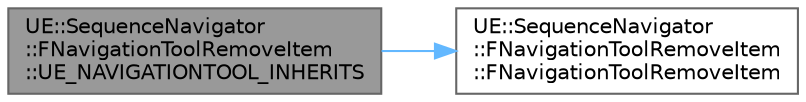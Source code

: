 digraph "UE::SequenceNavigator::FNavigationToolRemoveItem::UE_NAVIGATIONTOOL_INHERITS"
{
 // INTERACTIVE_SVG=YES
 // LATEX_PDF_SIZE
  bgcolor="transparent";
  edge [fontname=Helvetica,fontsize=10,labelfontname=Helvetica,labelfontsize=10];
  node [fontname=Helvetica,fontsize=10,shape=box,height=0.2,width=0.4];
  rankdir="LR";
  Node1 [id="Node000001",label="UE::SequenceNavigator\l::FNavigationToolRemoveItem\l::UE_NAVIGATIONTOOL_INHERITS",height=0.2,width=0.4,color="gray40", fillcolor="grey60", style="filled", fontcolor="black",tooltip=" "];
  Node1 -> Node2 [id="edge1_Node000001_Node000002",color="steelblue1",style="solid",tooltip=" "];
  Node2 [id="Node000002",label="UE::SequenceNavigator\l::FNavigationToolRemoveItem\l::FNavigationToolRemoveItem",height=0.2,width=0.4,color="grey40", fillcolor="white", style="filled",URL="$d2/d40/classUE_1_1SequenceNavigator_1_1FNavigationToolRemoveItem.html#ace94bf85df813bfb383ecf598910a6d5",tooltip=" "];
}
